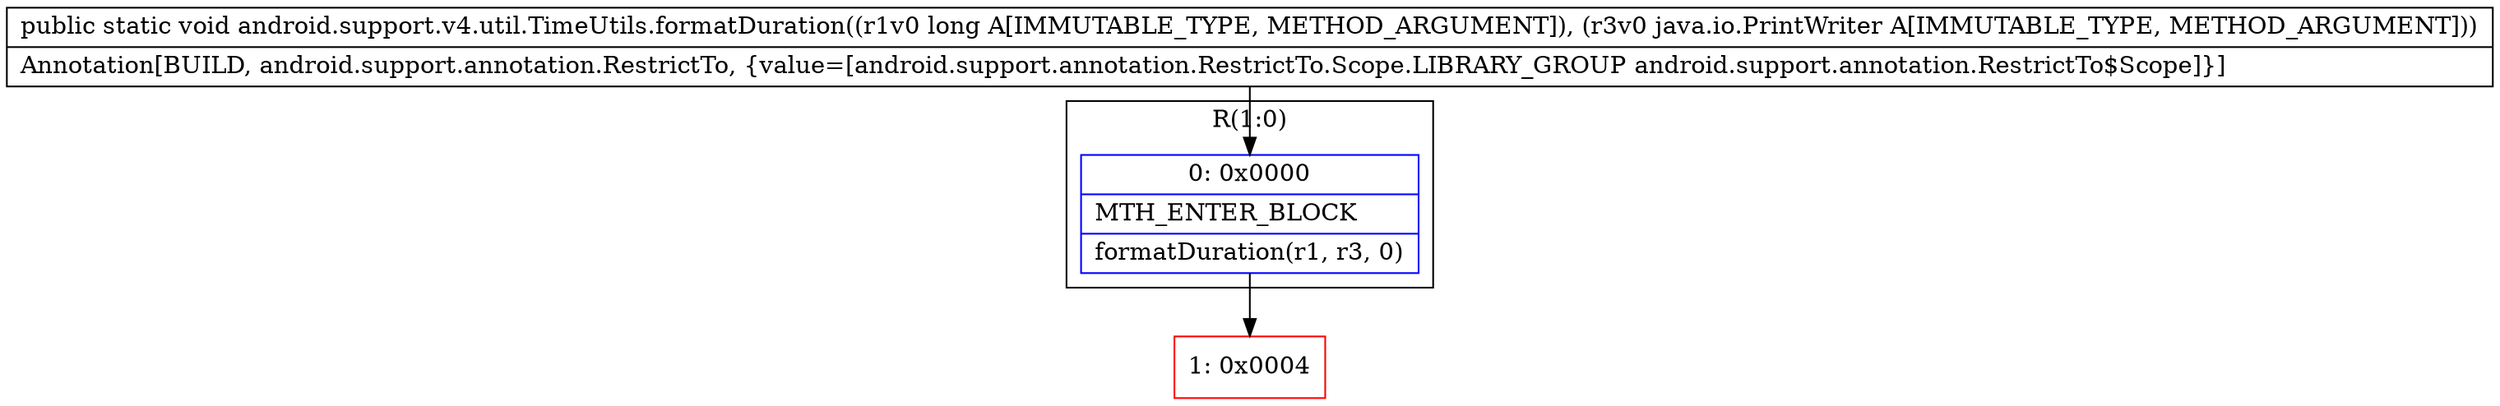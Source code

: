 digraph "CFG forandroid.support.v4.util.TimeUtils.formatDuration(JLjava\/io\/PrintWriter;)V" {
subgraph cluster_Region_1588078313 {
label = "R(1:0)";
node [shape=record,color=blue];
Node_0 [shape=record,label="{0\:\ 0x0000|MTH_ENTER_BLOCK\l|formatDuration(r1, r3, 0)\l}"];
}
Node_1 [shape=record,color=red,label="{1\:\ 0x0004}"];
MethodNode[shape=record,label="{public static void android.support.v4.util.TimeUtils.formatDuration((r1v0 long A[IMMUTABLE_TYPE, METHOD_ARGUMENT]), (r3v0 java.io.PrintWriter A[IMMUTABLE_TYPE, METHOD_ARGUMENT]))  | Annotation[BUILD, android.support.annotation.RestrictTo, \{value=[android.support.annotation.RestrictTo.Scope.LIBRARY_GROUP android.support.annotation.RestrictTo$Scope]\}]\l}"];
MethodNode -> Node_0;
Node_0 -> Node_1;
}

